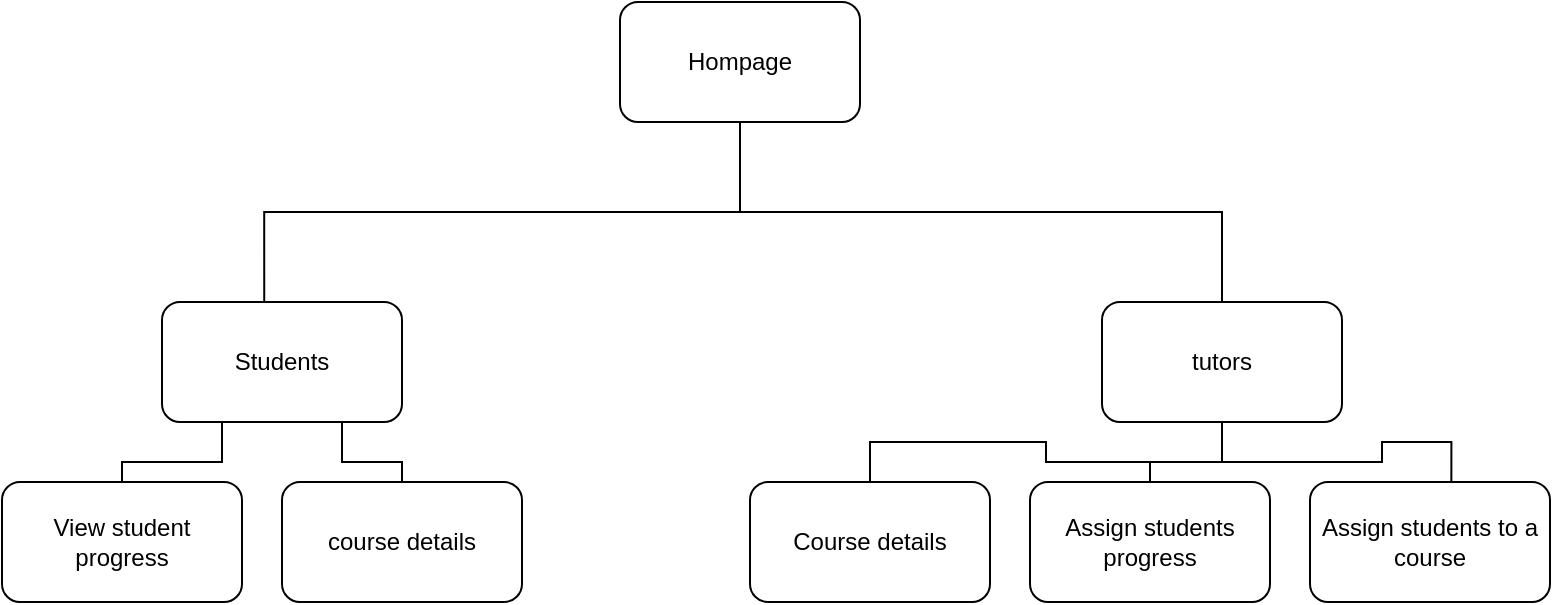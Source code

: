 <mxfile version="16.5.6" type="device"><diagram id="BwmHeABmIc-PNmBl8TlQ" name="Page-1"><mxGraphModel dx="1673" dy="934" grid="1" gridSize="10" guides="1" tooltips="1" connect="1" arrows="1" fold="1" page="1" pageScale="1" pageWidth="827" pageHeight="1169" math="0" shadow="0"><root><mxCell id="0"/><mxCell id="1" parent="0"/><mxCell id="aSC41NkXfJ8470Uap5Om-3" style="edgeStyle=orthogonalEdgeStyle;rounded=0;orthogonalLoop=1;jettySize=auto;html=1;exitX=0.5;exitY=1;exitDx=0;exitDy=0;endArrow=none;endFill=0;entryX=0.426;entryY=0.022;entryDx=0;entryDy=0;entryPerimeter=0;" edge="1" parent="1" source="aSC41NkXfJ8470Uap5Om-1" target="aSC41NkXfJ8470Uap5Om-36"><mxGeometry relative="1" as="geometry"><mxPoint x="310.059" y="180" as="targetPoint"/></mxGeometry></mxCell><mxCell id="aSC41NkXfJ8470Uap5Om-5" style="edgeStyle=orthogonalEdgeStyle;rounded=0;orthogonalLoop=1;jettySize=auto;html=1;exitX=0.5;exitY=1;exitDx=0;exitDy=0;entryX=0.5;entryY=0;entryDx=0;entryDy=0;endArrow=none;endFill=0;" edge="1" parent="1" source="aSC41NkXfJ8470Uap5Om-1" target="aSC41NkXfJ8470Uap5Om-47"><mxGeometry relative="1" as="geometry"><mxPoint x="544" y="180" as="targetPoint"/></mxGeometry></mxCell><mxCell id="aSC41NkXfJ8470Uap5Om-1" value="Hompage" style="rounded=1;whiteSpace=wrap;html=1;" vertex="1" parent="1"><mxGeometry x="349" y="30" width="120" height="60" as="geometry"/></mxCell><mxCell id="aSC41NkXfJ8470Uap5Om-28" value="Course details" style="rounded=1;whiteSpace=wrap;html=1;" vertex="1" parent="1"><mxGeometry x="414" y="270" width="120" height="60" as="geometry"/></mxCell><mxCell id="aSC41NkXfJ8470Uap5Om-35" value="View student progress" style="rounded=1;whiteSpace=wrap;html=1;" vertex="1" parent="1"><mxGeometry x="40" y="270" width="120" height="60" as="geometry"/></mxCell><mxCell id="aSC41NkXfJ8470Uap5Om-49" style="edgeStyle=orthogonalEdgeStyle;rounded=0;orthogonalLoop=1;jettySize=auto;html=1;exitX=0.25;exitY=1;exitDx=0;exitDy=0;entryX=0.5;entryY=0;entryDx=0;entryDy=0;endArrow=none;endFill=0;strokeWidth=1;" edge="1" parent="1" source="aSC41NkXfJ8470Uap5Om-36" target="aSC41NkXfJ8470Uap5Om-35"><mxGeometry relative="1" as="geometry"/></mxCell><mxCell id="aSC41NkXfJ8470Uap5Om-50" style="edgeStyle=orthogonalEdgeStyle;rounded=0;orthogonalLoop=1;jettySize=auto;html=1;exitX=0.75;exitY=1;exitDx=0;exitDy=0;entryX=0.5;entryY=0;entryDx=0;entryDy=0;endArrow=none;endFill=0;strokeWidth=1;" edge="1" parent="1" source="aSC41NkXfJ8470Uap5Om-36" target="aSC41NkXfJ8470Uap5Om-48"><mxGeometry relative="1" as="geometry"/></mxCell><mxCell id="aSC41NkXfJ8470Uap5Om-36" value="Students" style="rounded=1;whiteSpace=wrap;html=1;" vertex="1" parent="1"><mxGeometry x="120" y="180" width="120" height="60" as="geometry"/></mxCell><mxCell id="aSC41NkXfJ8470Uap5Om-41" value="Assign students progress" style="rounded=1;whiteSpace=wrap;html=1;" vertex="1" parent="1"><mxGeometry x="554" y="270" width="120" height="60" as="geometry"/></mxCell><mxCell id="aSC41NkXfJ8470Uap5Om-45" value="Assign students to a course" style="rounded=1;whiteSpace=wrap;html=1;" vertex="1" parent="1"><mxGeometry x="694" y="270" width="120" height="60" as="geometry"/></mxCell><mxCell id="aSC41NkXfJ8470Uap5Om-51" style="edgeStyle=orthogonalEdgeStyle;rounded=0;orthogonalLoop=1;jettySize=auto;html=1;exitX=0.5;exitY=1;exitDx=0;exitDy=0;entryX=0.5;entryY=0;entryDx=0;entryDy=0;endArrow=none;endFill=0;strokeWidth=1;" edge="1" parent="1" source="aSC41NkXfJ8470Uap5Om-47" target="aSC41NkXfJ8470Uap5Om-28"><mxGeometry relative="1" as="geometry"><Array as="points"><mxPoint x="650" y="260"/><mxPoint x="562" y="260"/><mxPoint x="562" y="250"/><mxPoint x="474" y="250"/></Array></mxGeometry></mxCell><mxCell id="aSC41NkXfJ8470Uap5Om-52" style="edgeStyle=orthogonalEdgeStyle;rounded=0;orthogonalLoop=1;jettySize=auto;html=1;exitX=0.5;exitY=1;exitDx=0;exitDy=0;entryX=0.5;entryY=0;entryDx=0;entryDy=0;endArrow=none;endFill=0;strokeWidth=1;" edge="1" parent="1" source="aSC41NkXfJ8470Uap5Om-47" target="aSC41NkXfJ8470Uap5Om-41"><mxGeometry relative="1" as="geometry"/></mxCell><mxCell id="aSC41NkXfJ8470Uap5Om-53" style="edgeStyle=orthogonalEdgeStyle;rounded=0;orthogonalLoop=1;jettySize=auto;html=1;exitX=0.5;exitY=1;exitDx=0;exitDy=0;entryX=0.589;entryY=-0.008;entryDx=0;entryDy=0;entryPerimeter=0;endArrow=none;endFill=0;strokeWidth=1;" edge="1" parent="1" source="aSC41NkXfJ8470Uap5Om-47" target="aSC41NkXfJ8470Uap5Om-45"><mxGeometry relative="1" as="geometry"/></mxCell><mxCell id="aSC41NkXfJ8470Uap5Om-47" value="&lt;span style=&quot;font-weight: normal&quot;&gt;tutors&lt;/span&gt;" style="rounded=1;whiteSpace=wrap;html=1;fontStyle=1" vertex="1" parent="1"><mxGeometry x="590" y="180" width="120" height="60" as="geometry"/></mxCell><mxCell id="aSC41NkXfJ8470Uap5Om-48" value="course details" style="rounded=1;whiteSpace=wrap;html=1;" vertex="1" parent="1"><mxGeometry x="180" y="270" width="120" height="60" as="geometry"/></mxCell></root></mxGraphModel></diagram></mxfile>